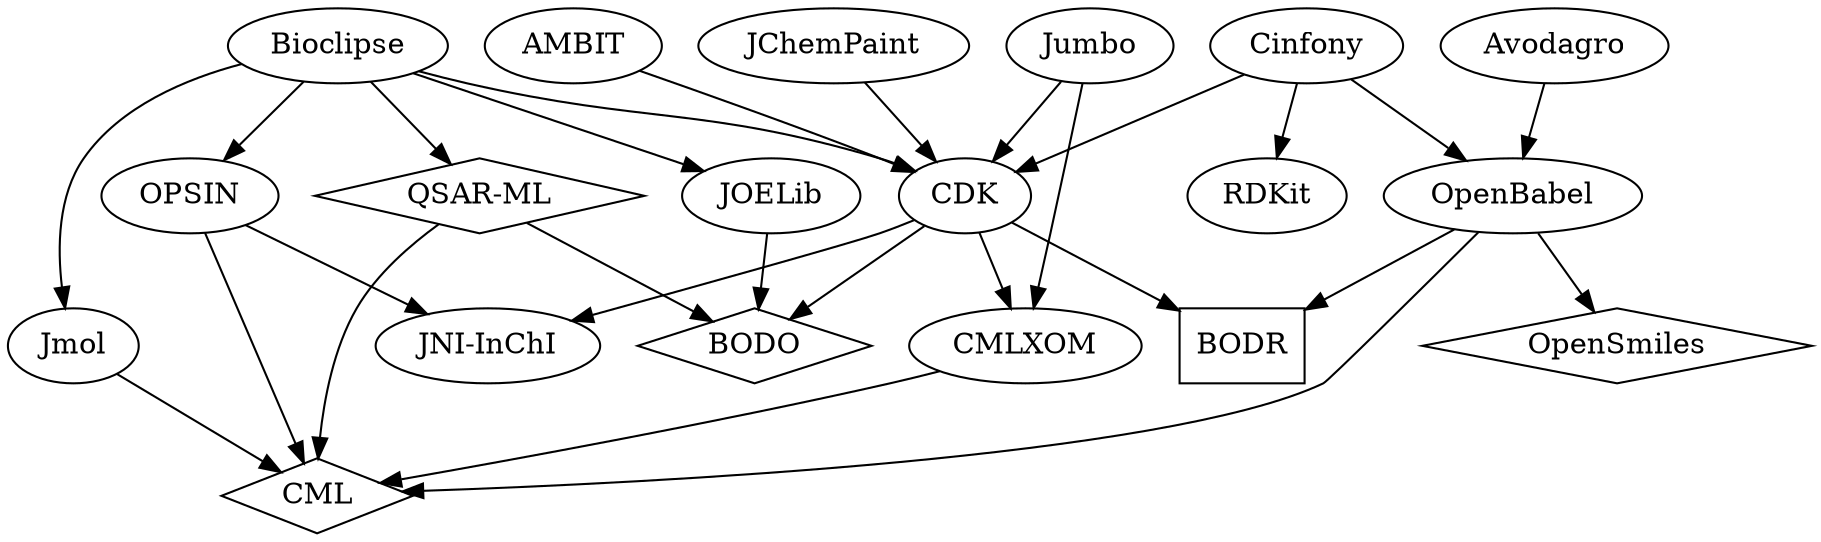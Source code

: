 digraph g {
  /* license colors:

    ... to be done ...

  */

  /* Project labels */

  ambit [label="AMBIT"] ;
  avogadro [label="Avodagro"] ;
  bioclipse [label="Bioclipse"] ;
  bodo [label="BODO",shape=diamond] ;
  bodr [label="BODR",shape=box] ;
  cdk [label="CDK"] ;
  cinfony [label="Cinfony"] ;
  cml [label="CML",shape=diamond] ;
  cmlxom [label="CMLXOM"] ;
  jchempaint [label="JChemPaint"] ;
  jmol [label="Jmol"] ;
  jniinchi [label="JNI-InChI"] ;
  jumbo [label="Jumbo"] ;
  ob [label="OpenBabel"] ;
  joelib [label="JOELib"] ;
  opensmiles [label="OpenSmiles",shape=diamond] ;
  opsin [label="OPSIN"] ;
  qsarml [label="QSAR-ML",shape=diamond] ;
  rdkit [label="RDKit"] ;

  /* Uses */

  cdk -> jniinchi ;
  cdk -> bodr ;
  cdk -> bodo ;
  ob -> bodr ;
  ob -> opensmiles ;
  ob -> cml ;
  avogadro -> ob ;
  bioclipse -> cdk ;
  bioclipse -> jmol ;
  bioclipse -> opsin ;
  bioclipse -> joelib ;
  cdk -> cmlxom ;
  jumbo -> cdk ;
  jumbo -> cmlxom ;
  cmlxom -> cml ;
  jchempaint -> cdk ;
  cinfony -> cdk ;
  cinfony -> ob ;
  cinfony -> rdkit ;
  ambit -> cdk ;
  jmol -> cml ;
  joelib -> bodo ;
  bioclipse -> qsarml ;
  qsarml -> cml ;
  qsarml -> bodo ;
  opsin -> cml ;
  opsin -> jniinchi ;

  /* Inherited code */

  /* ... who wants to have a go ? ... */

}
